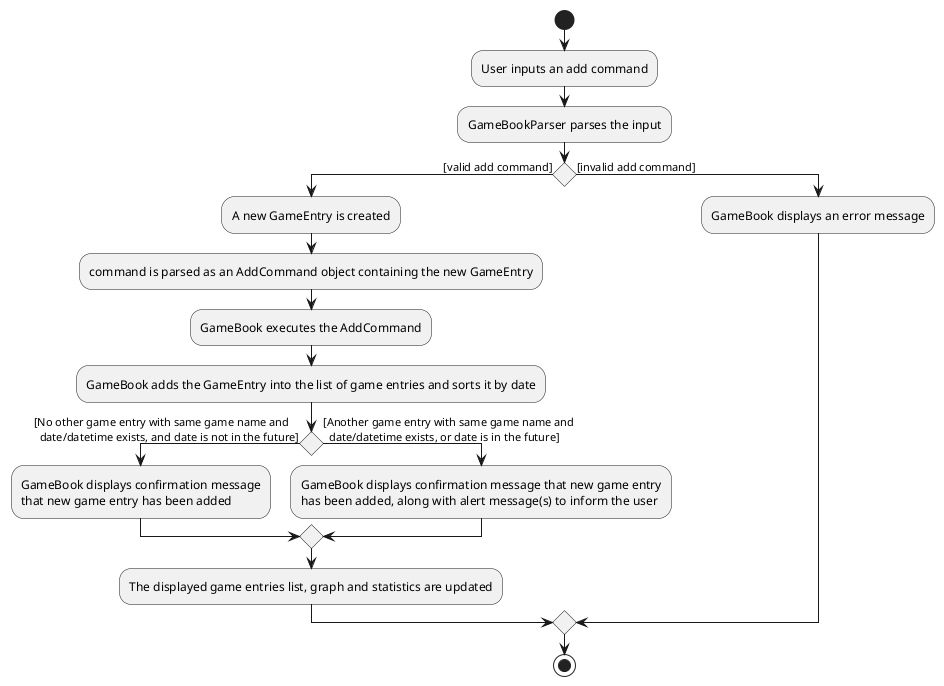 @startuml

start
:User inputs an add command;
:GameBookParser parses the input;

if () then ([valid add command])
  :A new GameEntry is created;
  :command is parsed as an AddCommand object containing the new GameEntry;
  :GameBook executes the AddCommand;
  :GameBook adds the GameEntry into the list of game entries and sorts it by date;
  if() then([No other game entry with same game name and
  date/datetime exists, and date is not in the future])
    :GameBook displays confirmation message
    that new game entry has been added;
  else ([Another game entry with same game name and
  date/datetime exists, or date is in the future])
    :GameBook displays confirmation message that new game entry
    has been added, along with alert message(s) to inform the user;
  endif
  :The displayed game entries list, graph and statistics are updated;
else ([invalid add command])
  :GameBook displays an error message;

endif
stop
@enduml